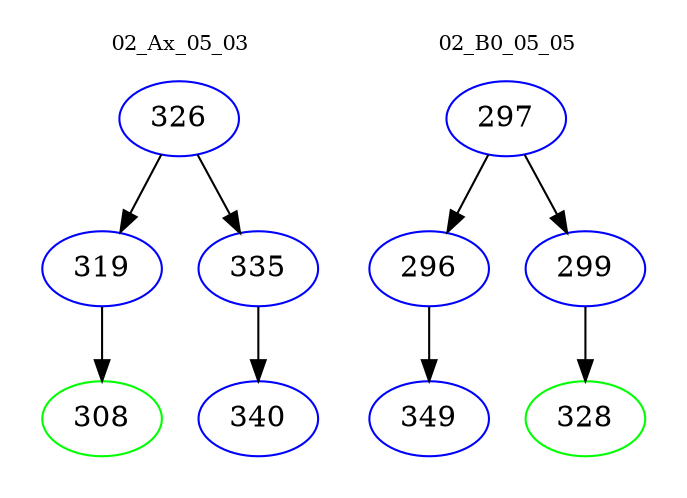 digraph{
subgraph cluster_0 {
color = white
label = "02_Ax_05_03";
fontsize=10;
T0_326 [label="326", color="blue"]
T0_326 -> T0_319 [color="black"]
T0_319 [label="319", color="blue"]
T0_319 -> T0_308 [color="black"]
T0_308 [label="308", color="green"]
T0_326 -> T0_335 [color="black"]
T0_335 [label="335", color="blue"]
T0_335 -> T0_340 [color="black"]
T0_340 [label="340", color="blue"]
}
subgraph cluster_1 {
color = white
label = "02_B0_05_05";
fontsize=10;
T1_297 [label="297", color="blue"]
T1_297 -> T1_296 [color="black"]
T1_296 [label="296", color="blue"]
T1_296 -> T1_349 [color="black"]
T1_349 [label="349", color="blue"]
T1_297 -> T1_299 [color="black"]
T1_299 [label="299", color="blue"]
T1_299 -> T1_328 [color="black"]
T1_328 [label="328", color="green"]
}
}
